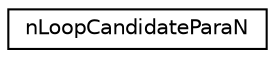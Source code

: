 digraph "Graphical Class Hierarchy"
{
  edge [fontname="Helvetica",fontsize="10",labelfontname="Helvetica",labelfontsize="10"];
  node [fontname="Helvetica",fontsize="10",shape=record];
  rankdir="LR";
  Node1 [label="nLoopCandidateParaN",height=0.2,width=0.4,color="black", fillcolor="white", style="filled",URL="$structnLoopCandidateParaN.html"];
}
